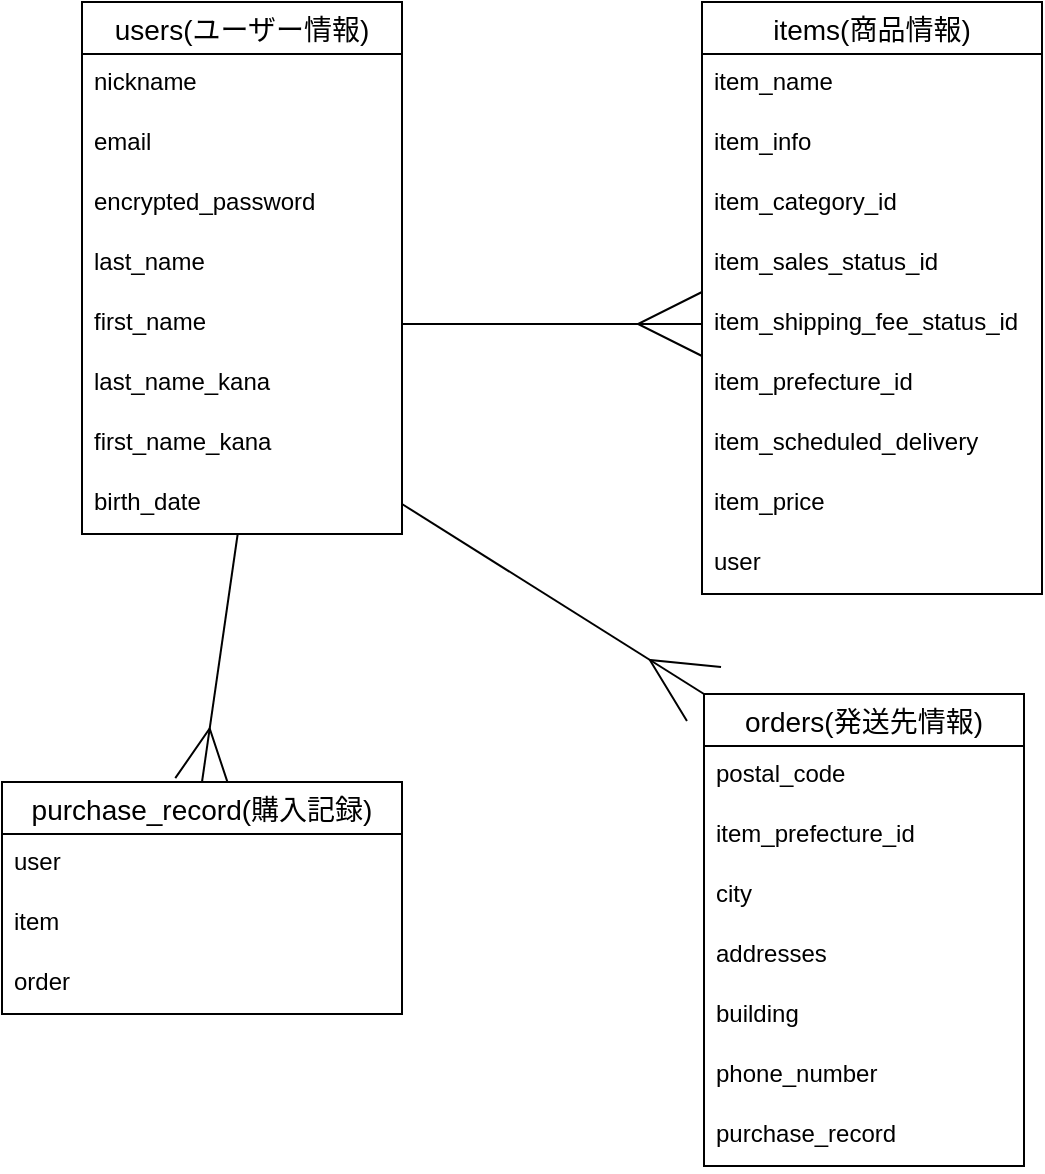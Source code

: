 <mxfile>
    <diagram id="D0CK6uZTqoJyQFyXb8ks" name="ページ1">
        <mxGraphModel dx="876" dy="593" grid="1" gridSize="10" guides="1" tooltips="1" connect="1" arrows="1" fold="1" page="1" pageScale="1" pageWidth="1169" pageHeight="827" math="0" shadow="0">
            <root>
                <mxCell id="0"/>
                <mxCell id="1" parent="0"/>
                <mxCell id="117" value="users(ユーザー情報)" style="swimlane;fontStyle=0;childLayout=stackLayout;horizontal=1;startSize=26;horizontalStack=0;resizeParent=1;resizeParentMax=0;resizeLast=0;collapsible=1;marginBottom=0;align=center;fontSize=14;strokeWidth=1;" parent="1" vertex="1">
                    <mxGeometry x="260" y="24" width="160" height="266" as="geometry">
                        <mxRectangle x="280" y="286" width="70" height="30" as="alternateBounds"/>
                    </mxGeometry>
                </mxCell>
                <mxCell id="118" value="nickname" style="text;strokeColor=none;fillColor=none;spacingLeft=4;spacingRight=4;overflow=hidden;rotatable=0;points=[[0,0.5],[1,0.5]];portConstraint=eastwest;fontSize=12;strokeWidth=1;" parent="117" vertex="1">
                    <mxGeometry y="26" width="160" height="30" as="geometry"/>
                </mxCell>
                <mxCell id="119" value="email" style="text;strokeColor=none;fillColor=none;spacingLeft=4;spacingRight=4;overflow=hidden;rotatable=0;points=[[0,0.5],[1,0.5]];portConstraint=eastwest;fontSize=12;strokeWidth=1;" parent="117" vertex="1">
                    <mxGeometry y="56" width="160" height="30" as="geometry"/>
                </mxCell>
                <mxCell id="123" value="encrypted_password" style="text;strokeColor=none;fillColor=none;spacingLeft=4;spacingRight=4;overflow=hidden;rotatable=0;points=[[0,0.5],[1,0.5]];portConstraint=eastwest;fontSize=12;strokeWidth=1;" parent="117" vertex="1">
                    <mxGeometry y="86" width="160" height="30" as="geometry"/>
                </mxCell>
                <mxCell id="147" value="last_name" style="text;strokeColor=none;fillColor=none;spacingLeft=4;spacingRight=4;overflow=hidden;rotatable=0;points=[[0,0.5],[1,0.5]];portConstraint=eastwest;fontSize=12;strokeWidth=1;" parent="117" vertex="1">
                    <mxGeometry y="116" width="160" height="30" as="geometry"/>
                </mxCell>
                <mxCell id="148" value="first_name" style="text;strokeColor=none;fillColor=none;spacingLeft=4;spacingRight=4;overflow=hidden;rotatable=0;points=[[0,0.5],[1,0.5]];portConstraint=eastwest;fontSize=12;strokeWidth=1;" parent="117" vertex="1">
                    <mxGeometry y="146" width="160" height="30" as="geometry"/>
                </mxCell>
                <mxCell id="149" value="last_name_kana" style="text;strokeColor=none;fillColor=none;spacingLeft=4;spacingRight=4;overflow=hidden;rotatable=0;points=[[0,0.5],[1,0.5]];portConstraint=eastwest;fontSize=12;strokeWidth=1;" parent="117" vertex="1">
                    <mxGeometry y="176" width="160" height="30" as="geometry"/>
                </mxCell>
                <mxCell id="150" value="first_name_kana" style="text;strokeColor=none;fillColor=none;spacingLeft=4;spacingRight=4;overflow=hidden;rotatable=0;points=[[0,0.5],[1,0.5]];portConstraint=eastwest;fontSize=12;strokeWidth=1;" parent="117" vertex="1">
                    <mxGeometry y="206" width="160" height="30" as="geometry"/>
                </mxCell>
                <mxCell id="151" value="birth_date" style="text;strokeColor=none;fillColor=none;spacingLeft=4;spacingRight=4;overflow=hidden;rotatable=0;points=[[0,0.5],[1,0.5]];portConstraint=eastwest;fontSize=12;strokeWidth=1;" parent="117" vertex="1">
                    <mxGeometry y="236" width="160" height="30" as="geometry"/>
                </mxCell>
                <mxCell id="130" value="items(商品情報)" style="swimlane;fontStyle=0;childLayout=stackLayout;horizontal=1;startSize=26;horizontalStack=0;resizeParent=1;resizeParentMax=0;resizeLast=0;collapsible=1;marginBottom=0;align=center;fontSize=14;strokeWidth=1;" parent="1" vertex="1">
                    <mxGeometry x="570" y="24" width="170" height="296" as="geometry"/>
                </mxCell>
                <mxCell id="131" value="item_name" style="text;strokeColor=none;fillColor=none;spacingLeft=4;spacingRight=4;overflow=hidden;rotatable=0;points=[[0,0.5],[1,0.5]];portConstraint=eastwest;fontSize=12;strokeWidth=1;" parent="130" vertex="1">
                    <mxGeometry y="26" width="170" height="30" as="geometry"/>
                </mxCell>
                <mxCell id="132" value="item_info" style="text;strokeColor=none;fillColor=none;spacingLeft=4;spacingRight=4;overflow=hidden;rotatable=0;points=[[0,0.5],[1,0.5]];portConstraint=eastwest;fontSize=12;strokeWidth=1;" parent="130" vertex="1">
                    <mxGeometry y="56" width="170" height="30" as="geometry"/>
                </mxCell>
                <mxCell id="133" value="item_category_id" style="text;strokeColor=none;fillColor=none;spacingLeft=4;spacingRight=4;overflow=hidden;rotatable=0;points=[[0,0.5],[1,0.5]];portConstraint=eastwest;fontSize=12;strokeWidth=1;" parent="130" vertex="1">
                    <mxGeometry y="86" width="170" height="30" as="geometry"/>
                </mxCell>
                <mxCell id="138" value="item_sales_status_id" style="text;strokeColor=none;fillColor=none;spacingLeft=4;spacingRight=4;overflow=hidden;rotatable=0;points=[[0,0.5],[1,0.5]];portConstraint=eastwest;fontSize=12;strokeWidth=1;" parent="130" vertex="1">
                    <mxGeometry y="116" width="170" height="30" as="geometry"/>
                </mxCell>
                <mxCell id="139" value="item_shipping_fee_status_id" style="text;strokeColor=none;fillColor=none;spacingLeft=4;spacingRight=4;overflow=hidden;rotatable=0;points=[[0,0.5],[1,0.5]];portConstraint=eastwest;fontSize=12;strokeWidth=1;" parent="130" vertex="1">
                    <mxGeometry y="146" width="170" height="30" as="geometry"/>
                </mxCell>
                <mxCell id="140" value="item_prefecture_id" style="text;strokeColor=none;fillColor=none;spacingLeft=4;spacingRight=4;overflow=hidden;rotatable=0;points=[[0,0.5],[1,0.5]];portConstraint=eastwest;fontSize=12;strokeWidth=1;" parent="130" vertex="1">
                    <mxGeometry y="176" width="170" height="30" as="geometry"/>
                </mxCell>
                <mxCell id="141" value="item_scheduled_delivery" style="text;strokeColor=none;fillColor=none;spacingLeft=4;spacingRight=4;overflow=hidden;rotatable=0;points=[[0,0.5],[1,0.5]];portConstraint=eastwest;fontSize=12;strokeWidth=1;" parent="130" vertex="1">
                    <mxGeometry y="206" width="170" height="30" as="geometry"/>
                </mxCell>
                <mxCell id="142" value="item_price" style="text;strokeColor=none;fillColor=none;spacingLeft=4;spacingRight=4;overflow=hidden;rotatable=0;points=[[0,0.5],[1,0.5]];portConstraint=eastwest;fontSize=12;strokeWidth=1;" parent="130" vertex="1">
                    <mxGeometry y="236" width="170" height="30" as="geometry"/>
                </mxCell>
                <mxCell id="184" value="user" style="text;strokeColor=none;fillColor=none;spacingLeft=4;spacingRight=4;overflow=hidden;rotatable=0;points=[[0,0.5],[1,0.5]];portConstraint=eastwest;fontSize=12;strokeWidth=1;" vertex="1" parent="130">
                    <mxGeometry y="266" width="170" height="30" as="geometry"/>
                </mxCell>
                <mxCell id="134" value="orders(発送先情報)" style="swimlane;fontStyle=0;childLayout=stackLayout;horizontal=1;startSize=26;horizontalStack=0;resizeParent=1;resizeParentMax=0;resizeLast=0;collapsible=1;marginBottom=0;align=center;fontSize=14;strokeWidth=1;" parent="1" vertex="1">
                    <mxGeometry x="571" y="370" width="160" height="236" as="geometry"/>
                </mxCell>
                <mxCell id="135" value="postal_code" style="text;strokeColor=none;fillColor=none;spacingLeft=4;spacingRight=4;overflow=hidden;rotatable=0;points=[[0,0.5],[1,0.5]];portConstraint=eastwest;fontSize=12;strokeWidth=1;" parent="134" vertex="1">
                    <mxGeometry y="26" width="160" height="30" as="geometry"/>
                </mxCell>
                <mxCell id="136" value="item_prefecture_id" style="text;strokeColor=none;fillColor=none;spacingLeft=4;spacingRight=4;overflow=hidden;rotatable=0;points=[[0,0.5],[1,0.5]];portConstraint=eastwest;fontSize=12;strokeWidth=1;" parent="134" vertex="1">
                    <mxGeometry y="56" width="160" height="30" as="geometry"/>
                </mxCell>
                <mxCell id="137" value="city" style="text;strokeColor=none;fillColor=none;spacingLeft=4;spacingRight=4;overflow=hidden;rotatable=0;points=[[0,0.5],[1,0.5]];portConstraint=eastwest;fontSize=12;strokeWidth=1;" parent="134" vertex="1">
                    <mxGeometry y="86" width="160" height="30" as="geometry"/>
                </mxCell>
                <mxCell id="145" value="addresses" style="text;strokeColor=none;fillColor=none;spacingLeft=4;spacingRight=4;overflow=hidden;rotatable=0;points=[[0,0.5],[1,0.5]];portConstraint=eastwest;fontSize=12;strokeWidth=1;" parent="134" vertex="1">
                    <mxGeometry y="116" width="160" height="30" as="geometry"/>
                </mxCell>
                <mxCell id="144" value="building" style="text;strokeColor=none;fillColor=none;spacingLeft=4;spacingRight=4;overflow=hidden;rotatable=0;points=[[0,0.5],[1,0.5]];portConstraint=eastwest;fontSize=12;strokeWidth=1;" parent="134" vertex="1">
                    <mxGeometry y="146" width="160" height="30" as="geometry"/>
                </mxCell>
                <mxCell id="143" value="phone_number" style="text;strokeColor=none;fillColor=none;spacingLeft=4;spacingRight=4;overflow=hidden;rotatable=0;points=[[0,0.5],[1,0.5]];portConstraint=eastwest;fontSize=12;strokeWidth=1;" parent="134" vertex="1">
                    <mxGeometry y="176" width="160" height="30" as="geometry"/>
                </mxCell>
                <mxCell id="186" value="purchase_record" style="text;strokeColor=none;fillColor=none;spacingLeft=4;spacingRight=4;overflow=hidden;rotatable=0;points=[[0,0.5],[1,0.5]];portConstraint=eastwest;fontSize=12;strokeWidth=1;" vertex="1" parent="134">
                    <mxGeometry y="206" width="160" height="30" as="geometry"/>
                </mxCell>
                <mxCell id="180" style="edgeStyle=none;jumpSize=13;html=1;exitX=0.5;exitY=0;exitDx=0;exitDy=0;strokeWidth=1;startArrow=ERmany;startFill=0;endArrow=none;endFill=0;startSize=25;sourcePerimeterSpacing=0;" parent="1" source="146" target="151" edge="1">
                    <mxGeometry relative="1" as="geometry"/>
                </mxCell>
                <mxCell id="146" value="purchase_record(購入記録)" style="swimlane;fontStyle=0;childLayout=stackLayout;horizontal=1;startSize=26;horizontalStack=0;resizeParent=1;resizeParentMax=0;resizeLast=0;collapsible=1;marginBottom=0;align=center;fontSize=14;strokeWidth=1;" parent="1" vertex="1">
                    <mxGeometry x="220" y="414" width="200" height="116" as="geometry"/>
                </mxCell>
                <mxCell id="173" value="user" style="text;strokeColor=none;fillColor=none;spacingLeft=4;spacingRight=4;overflow=hidden;rotatable=0;points=[[0,0.5],[1,0.5]];portConstraint=eastwest;fontSize=12;strokeWidth=1;" parent="146" vertex="1">
                    <mxGeometry y="26" width="200" height="30" as="geometry"/>
                </mxCell>
                <mxCell id="174" value="item" style="text;strokeColor=none;fillColor=none;spacingLeft=4;spacingRight=4;overflow=hidden;rotatable=0;points=[[0,0.5],[1,0.5]];portConstraint=eastwest;fontSize=12;strokeWidth=1;" parent="146" vertex="1">
                    <mxGeometry y="56" width="200" height="30" as="geometry"/>
                </mxCell>
                <mxCell id="185" value="order" style="text;strokeColor=none;fillColor=none;spacingLeft=4;spacingRight=4;overflow=hidden;rotatable=0;points=[[0,0.5],[1,0.5]];portConstraint=eastwest;fontSize=12;strokeWidth=1;" vertex="1" parent="146">
                    <mxGeometry y="86" width="200" height="30" as="geometry"/>
                </mxCell>
                <mxCell id="179" style="edgeStyle=none;html=1;exitX=1;exitY=0.5;exitDx=0;exitDy=0;startArrow=none;startFill=0;endArrow=ERmany;endFill=0;jumpSize=12;strokeWidth=1;startSize=6;sourcePerimeterSpacing=0;entryX=0;entryY=0.5;entryDx=0;entryDy=0;endSize=30;" parent="1" source="148" target="139" edge="1">
                    <mxGeometry relative="1" as="geometry">
                        <mxPoint x="510" y="185" as="targetPoint"/>
                    </mxGeometry>
                </mxCell>
                <mxCell id="189" style="edgeStyle=none;html=1;exitX=1;exitY=0.5;exitDx=0;exitDy=0;entryX=0;entryY=0;entryDx=0;entryDy=0;startArrow=none;startFill=0;endArrow=ERmany;endFill=0;endSize=30;" edge="1" parent="1" source="151" target="134">
                    <mxGeometry relative="1" as="geometry"/>
                </mxCell>
            </root>
        </mxGraphModel>
    </diagram>
</mxfile>